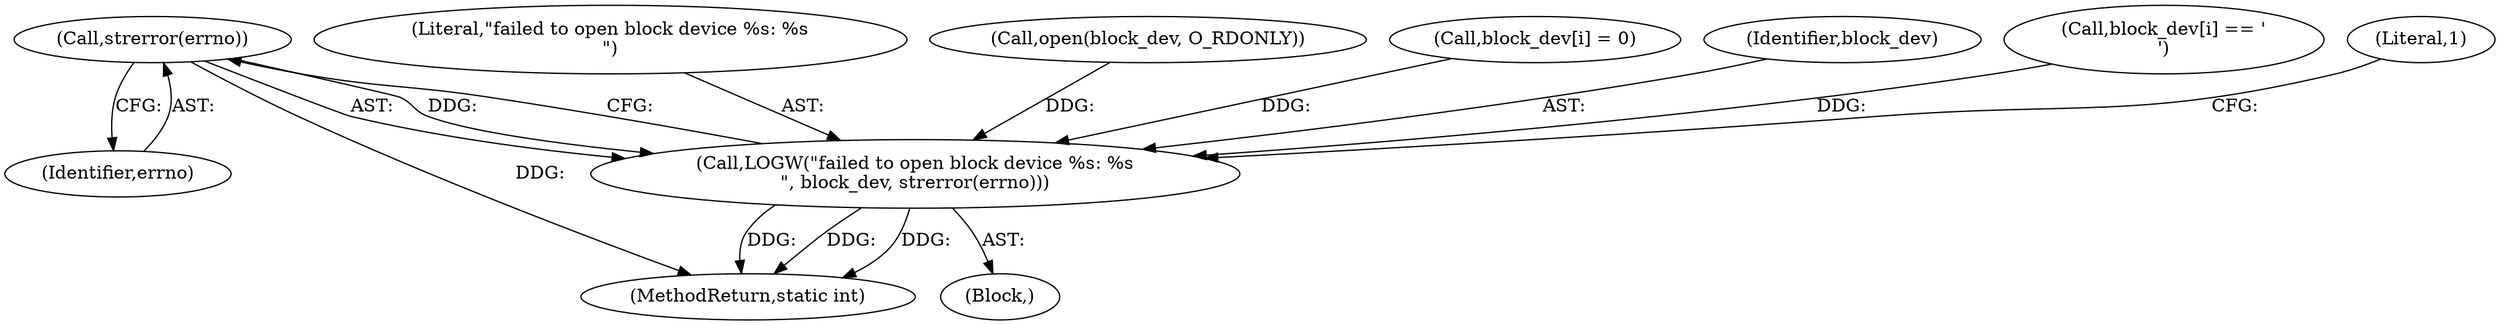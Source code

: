 digraph "0_Android_28a566f7731b4cb76d2a9ba16d997ac5aeb07dad@API" {
"1000263" [label="(Call,strerror(errno))"];
"1000260" [label="(Call,LOGW(\"failed to open block device %s: %s\n\", block_dev, strerror(errno)))"];
"1000261" [label="(Literal,\"failed to open block device %s: %s\n\")"];
"1000264" [label="(Identifier,errno)"];
"1000252" [label="(Call,open(block_dev, O_RDONLY))"];
"1000263" [label="(Call,strerror(errno))"];
"1000142" [label="(Call,block_dev[i] = 0)"];
"1000262" [label="(Identifier,block_dev)"];
"1000380" [label="(MethodReturn,static int)"];
"1000260" [label="(Call,LOGW(\"failed to open block device %s: %s\n\", block_dev, strerror(errno)))"];
"1000259" [label="(Block,)"];
"1000136" [label="(Call,block_dev[i] == '\n')"];
"1000267" [label="(Literal,1)"];
"1000263" -> "1000260"  [label="AST: "];
"1000263" -> "1000264"  [label="CFG: "];
"1000264" -> "1000263"  [label="AST: "];
"1000260" -> "1000263"  [label="CFG: "];
"1000263" -> "1000380"  [label="DDG: "];
"1000263" -> "1000260"  [label="DDG: "];
"1000260" -> "1000259"  [label="AST: "];
"1000261" -> "1000260"  [label="AST: "];
"1000262" -> "1000260"  [label="AST: "];
"1000267" -> "1000260"  [label="CFG: "];
"1000260" -> "1000380"  [label="DDG: "];
"1000260" -> "1000380"  [label="DDG: "];
"1000260" -> "1000380"  [label="DDG: "];
"1000252" -> "1000260"  [label="DDG: "];
"1000142" -> "1000260"  [label="DDG: "];
"1000136" -> "1000260"  [label="DDG: "];
}
